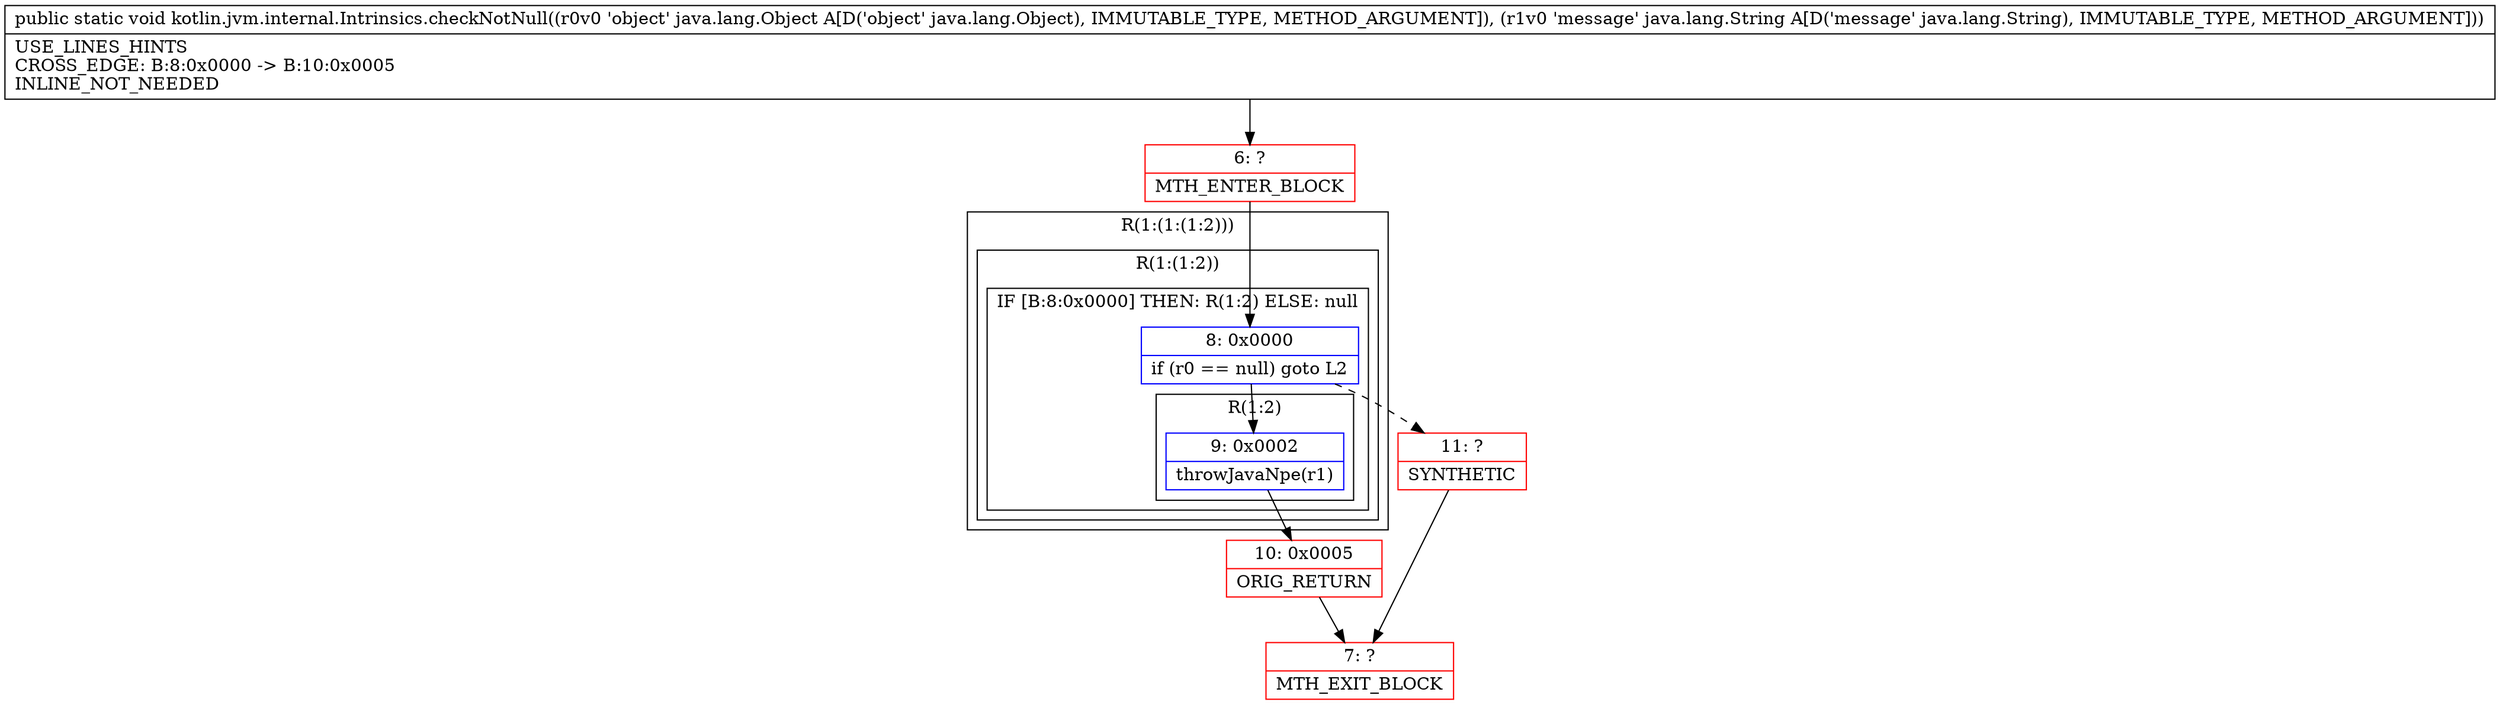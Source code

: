 digraph "CFG forkotlin.jvm.internal.Intrinsics.checkNotNull(Ljava\/lang\/Object;Ljava\/lang\/String;)V" {
subgraph cluster_Region_1122280911 {
label = "R(1:(1:(1:2)))";
node [shape=record,color=blue];
subgraph cluster_Region_1426486422 {
label = "R(1:(1:2))";
node [shape=record,color=blue];
subgraph cluster_IfRegion_303985119 {
label = "IF [B:8:0x0000] THEN: R(1:2) ELSE: null";
node [shape=record,color=blue];
Node_8 [shape=record,label="{8\:\ 0x0000|if (r0 == null) goto L2\l}"];
subgraph cluster_Region_1903870911 {
label = "R(1:2)";
node [shape=record,color=blue];
Node_9 [shape=record,label="{9\:\ 0x0002|throwJavaNpe(r1)\l}"];
}
}
}
}
Node_6 [shape=record,color=red,label="{6\:\ ?|MTH_ENTER_BLOCK\l}"];
Node_10 [shape=record,color=red,label="{10\:\ 0x0005|ORIG_RETURN\l}"];
Node_7 [shape=record,color=red,label="{7\:\ ?|MTH_EXIT_BLOCK\l}"];
Node_11 [shape=record,color=red,label="{11\:\ ?|SYNTHETIC\l}"];
MethodNode[shape=record,label="{public static void kotlin.jvm.internal.Intrinsics.checkNotNull((r0v0 'object' java.lang.Object A[D('object' java.lang.Object), IMMUTABLE_TYPE, METHOD_ARGUMENT]), (r1v0 'message' java.lang.String A[D('message' java.lang.String), IMMUTABLE_TYPE, METHOD_ARGUMENT]))  | USE_LINES_HINTS\lCROSS_EDGE: B:8:0x0000 \-\> B:10:0x0005\lINLINE_NOT_NEEDED\l}"];
MethodNode -> Node_6;Node_8 -> Node_9;
Node_8 -> Node_11[style=dashed];
Node_9 -> Node_10;
Node_6 -> Node_8;
Node_10 -> Node_7;
Node_11 -> Node_7;
}


